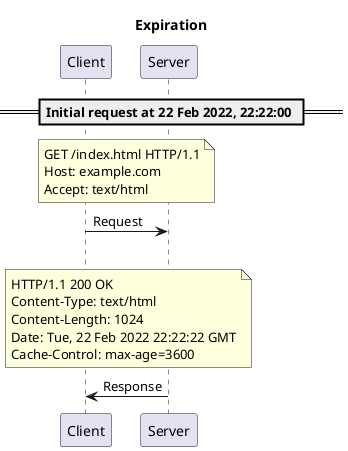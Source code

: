 @startuml

title "Expiration"

participant Client
participant Server

== Initial request at 22 Feb 2022, 22:22:00 ==

note over Client, Server
GET /index.html HTTP/1.1
Host: example.com
Accept: text/html
end note
Client -> Server: Request

|||

note over Client, Server
HTTP/1.1 200 OK
Content-Type: text/html
Content-Length: 1024
Date: Tue, 22 Feb 2022 22:22:22 GMT
Cache-Control: max-age=3600
end note
Server -> Client: Response

@enduml
